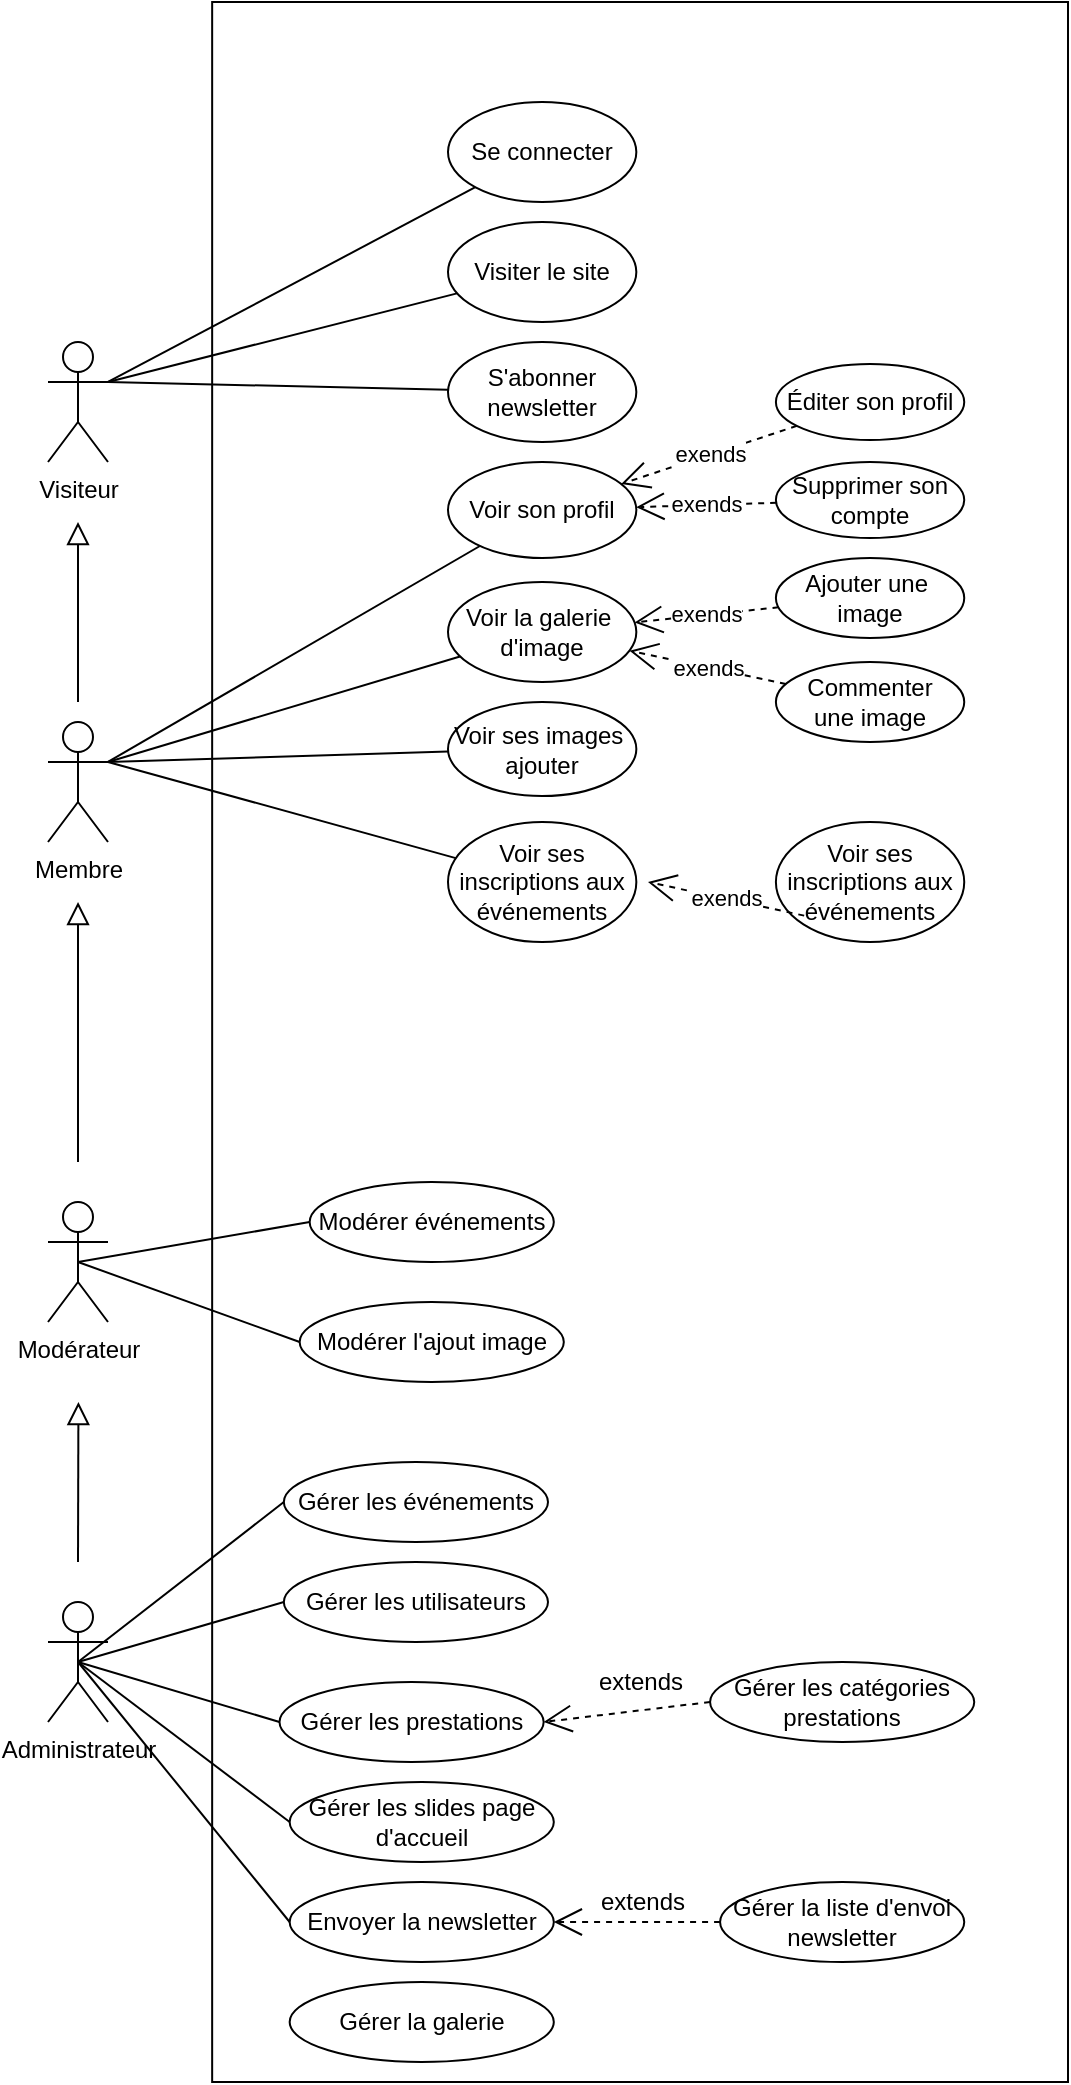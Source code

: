 <mxfile version="12.5.1" type="device"><diagram id="4_B6VYWw9bvhtnRted4v" name="Page-1"><mxGraphModel dx="815" dy="505" grid="1" gridSize="10" guides="1" tooltips="1" connect="1" arrows="1" fold="1" page="1" pageScale="1" pageWidth="827" pageHeight="1169" math="0" shadow="0"><root><mxCell id="0"/><mxCell id="1" parent="0"/><mxCell id="ojB8u_n5zXgxZFzfZ7V_-6" value="Modérateur" style="shape=umlActor;verticalLabelPosition=bottom;labelBackgroundColor=#ffffff;verticalAlign=top;html=1;outlineConnect=0;" parent="1" vertex="1"><mxGeometry x="100" y="660" width="30" height="60" as="geometry"/></mxCell><mxCell id="ojB8u_n5zXgxZFzfZ7V_-18" value="Administrateur" style="shape=umlActor;verticalLabelPosition=bottom;labelBackgroundColor=#ffffff;verticalAlign=top;html=1;outlineConnect=0;" parent="1" vertex="1"><mxGeometry x="100" y="860" width="30" height="60" as="geometry"/></mxCell><mxCell id="FLwlsprIiwjIkoELsXkJ-1" value="Visiteur" style="shape=umlActor;verticalLabelPosition=bottom;labelBackgroundColor=#ffffff;verticalAlign=top;html=1;outlineConnect=0;" parent="1" vertex="1"><mxGeometry x="100.0" y="230" width="30" height="60" as="geometry"/></mxCell><mxCell id="FLwlsprIiwjIkoELsXkJ-29" value="Extends" style="endArrow=block;endSize=9;endFill=0;strokeColor=#000000;html=1;labelBackgroundColor=#ffffff;noLabel=1;fontColor=none;" parent="1" edge="1"><mxGeometry width="160" relative="1" as="geometry"><mxPoint x="115" y="410" as="sourcePoint"/><mxPoint x="115" y="320" as="targetPoint"/></mxGeometry></mxCell><mxCell id="FLwlsprIiwjIkoELsXkJ-38" value="include" style="text;strokeColor=none;fillColor=none;align=center;verticalAlign=middle;rounded=0;fontColor=#000000;html=1;whiteSpace=wrap;labelBackgroundColor=#ffffff;" parent="1" vertex="1"><mxGeometry x="340" y="600" width="40" height="20" as="geometry"/></mxCell><mxCell id="Lsep51v2WRQ0A5iY_-xO-1" value="Membre&lt;br&gt;" style="shape=umlActor;verticalLabelPosition=bottom;labelBackgroundColor=#ffffff;verticalAlign=top;html=1;outlineConnect=0;" parent="1" vertex="1"><mxGeometry x="100" y="420" width="30" height="60" as="geometry"/></mxCell><mxCell id="Lsep51v2WRQ0A5iY_-xO-2" value="Extends" style="endArrow=block;endSize=9;endFill=0;strokeColor=#000000;html=1;labelBackgroundColor=#ffffff;noLabel=1;fontColor=none;" parent="1" edge="1"><mxGeometry width="160" relative="1" as="geometry"><mxPoint x="115" y="640" as="sourcePoint"/><mxPoint x="115.01" y="510" as="targetPoint"/></mxGeometry></mxCell><mxCell id="Lsep51v2WRQ0A5iY_-xO-3" value="Extends" style="endArrow=block;endSize=9;endFill=0;strokeColor=#000000;html=1;labelBackgroundColor=#ffffff;noLabel=1;fontColor=none;" parent="1" edge="1"><mxGeometry width="160" relative="1" as="geometry"><mxPoint x="115" y="840" as="sourcePoint"/><mxPoint x="115.21" y="760" as="targetPoint"/></mxGeometry></mxCell><mxCell id="Lsep51v2WRQ0A5iY_-xO-4" value="" style="rounded=0;whiteSpace=wrap;html=1;align=left;" parent="1" vertex="1"><mxGeometry x="182.08" y="60" width="427.92" height="1040" as="geometry"/></mxCell><mxCell id="Lsep51v2WRQ0A5iY_-xO-5" value="Se connecter" style="ellipse;whiteSpace=wrap;html=1;" parent="1" vertex="1"><mxGeometry x="300" y="110" width="94.17" height="50" as="geometry"/></mxCell><mxCell id="Lsep51v2WRQ0A5iY_-xO-10" value="Ajouter une&amp;nbsp;&lt;br&gt;image" style="ellipse;whiteSpace=wrap;html=1;" parent="1" vertex="1"><mxGeometry x="463.95" y="338" width="94.17" height="40" as="geometry"/></mxCell><mxCell id="Lsep51v2WRQ0A5iY_-xO-12" value="" style="endArrow=none;html=1;exitX=1;exitY=0.333;exitDx=0;exitDy=0;exitPerimeter=0;" parent="1" source="FLwlsprIiwjIkoELsXkJ-1" target="Lsep51v2WRQ0A5iY_-xO-5" edge="1"><mxGeometry width="50" height="50" relative="1" as="geometry"><mxPoint x="157" y="245.52" as="sourcePoint"/><mxPoint x="207" y="195.52" as="targetPoint"/></mxGeometry></mxCell><mxCell id="Lsep51v2WRQ0A5iY_-xO-13" value="Visiter le site" style="ellipse;whiteSpace=wrap;html=1;" parent="1" vertex="1"><mxGeometry x="300" y="170" width="94.17" height="50" as="geometry"/></mxCell><mxCell id="Lsep51v2WRQ0A5iY_-xO-16" value="" style="endArrow=none;html=1;exitX=1;exitY=0.333;exitDx=0;exitDy=0;exitPerimeter=0;" parent="1" source="FLwlsprIiwjIkoELsXkJ-1" target="Lsep51v2WRQ0A5iY_-xO-13" edge="1"><mxGeometry width="50" height="50" relative="1" as="geometry"><mxPoint x="125" y="270" as="sourcePoint"/><mxPoint x="215.83" y="220" as="targetPoint"/></mxGeometry></mxCell><mxCell id="i3AfS-DEk-ede9aZpvJn-1" value="Voir la galerie&amp;nbsp;&lt;br&gt;d'image" style="ellipse;whiteSpace=wrap;html=1;" parent="1" vertex="1"><mxGeometry x="300" y="350" width="94.17" height="50" as="geometry"/></mxCell><mxCell id="i3AfS-DEk-ede9aZpvJn-6" value="Voir ses inscriptions aux événements" style="ellipse;whiteSpace=wrap;html=1;" parent="1" vertex="1"><mxGeometry x="300" y="470" width="94.17" height="60" as="geometry"/></mxCell><mxCell id="i3AfS-DEk-ede9aZpvJn-7" value="Voir son profil" style="ellipse;whiteSpace=wrap;html=1;" parent="1" vertex="1"><mxGeometry x="300" y="290" width="94.17" height="48" as="geometry"/></mxCell><mxCell id="i3AfS-DEk-ede9aZpvJn-24" value="" style="endArrow=none;html=1;exitX=1;exitY=0.333;exitDx=0;exitDy=0;exitPerimeter=0;" parent="1" source="Lsep51v2WRQ0A5iY_-xO-1" target="i3AfS-DEk-ede9aZpvJn-1" edge="1"><mxGeometry width="50" height="50" relative="1" as="geometry"><mxPoint x="160" y="450" as="sourcePoint"/><mxPoint x="262.91" y="510" as="targetPoint"/></mxGeometry></mxCell><mxCell id="i3AfS-DEk-ede9aZpvJn-25" value="" style="endArrow=none;html=1;exitX=1;exitY=0.333;exitDx=0;exitDy=0;exitPerimeter=0;" parent="1" source="Lsep51v2WRQ0A5iY_-xO-1" target="i3AfS-DEk-ede9aZpvJn-6" edge="1"><mxGeometry width="50" height="50" relative="1" as="geometry"><mxPoint x="150" y="400" as="sourcePoint"/><mxPoint x="227.91" y="430" as="targetPoint"/></mxGeometry></mxCell><mxCell id="i3AfS-DEk-ede9aZpvJn-30" value="" style="endArrow=none;html=1;exitX=1;exitY=0.333;exitDx=0;exitDy=0;exitPerimeter=0;" parent="1" source="Lsep51v2WRQ0A5iY_-xO-1" target="i3AfS-DEk-ede9aZpvJn-7" edge="1"><mxGeometry width="50" height="50" relative="1" as="geometry"><mxPoint x="150" y="440" as="sourcePoint"/><mxPoint x="232.91" y="395" as="targetPoint"/></mxGeometry></mxCell><mxCell id="i3AfS-DEk-ede9aZpvJn-37" value="Modérer l'ajout image" style="ellipse;whiteSpace=wrap;html=1;" parent="1" vertex="1"><mxGeometry x="225.83" y="710" width="132.08" height="40" as="geometry"/></mxCell><mxCell id="i3AfS-DEk-ede9aZpvJn-40" value="" style="endArrow=none;html=1;exitX=0.5;exitY=0.5;exitDx=0;exitDy=0;exitPerimeter=0;entryX=0;entryY=0.5;entryDx=0;entryDy=0;" parent="1" source="ojB8u_n5zXgxZFzfZ7V_-6" target="i3AfS-DEk-ede9aZpvJn-37" edge="1"><mxGeometry width="50" height="50" relative="1" as="geometry"><mxPoint x="125" y="700" as="sourcePoint"/><mxPoint x="392.92" y="690" as="targetPoint"/></mxGeometry></mxCell><mxCell id="i3AfS-DEk-ede9aZpvJn-41" value="Gérer les prestations" style="ellipse;whiteSpace=wrap;html=1;" parent="1" vertex="1"><mxGeometry x="215.75" y="900" width="132.08" height="40" as="geometry"/></mxCell><mxCell id="i3AfS-DEk-ede9aZpvJn-42" value="Gérer les catégories prestations" style="ellipse;whiteSpace=wrap;html=1;" parent="1" vertex="1"><mxGeometry x="431.04" y="890" width="132.08" height="40" as="geometry"/></mxCell><mxCell id="i3AfS-DEk-ede9aZpvJn-43" value="" style="endArrow=none;html=1;exitX=0.5;exitY=0.5;exitDx=0;exitDy=0;exitPerimeter=0;entryX=0;entryY=0.5;entryDx=0;entryDy=0;" parent="1" source="ojB8u_n5zXgxZFzfZ7V_-18" target="i3AfS-DEk-ede9aZpvJn-41" edge="1"><mxGeometry width="50" height="50" relative="1" as="geometry"><mxPoint x="125" y="700" as="sourcePoint"/><mxPoint x="382.92" y="760" as="targetPoint"/></mxGeometry></mxCell><object label="Use" id="i3AfS-DEk-ede9aZpvJn-44"><mxCell style="endArrow=open;endSize=12;dashed=1;html=1;labelBackgroundColor=#ffffff;strokeColor=#000000;fontColor=none;entryX=1;entryY=0.5;entryDx=0;entryDy=0;noLabel=1;exitX=0;exitY=0.5;exitDx=0;exitDy=0;endFill=0;startArrow=none;startFill=0;startSize=12;" parent="1" source="i3AfS-DEk-ede9aZpvJn-42" target="i3AfS-DEk-ede9aZpvJn-41" edge="1"><mxGeometry width="160" relative="1" as="geometry"><mxPoint x="454.25" y="950" as="sourcePoint"/><mxPoint x="371.415" y="920" as="targetPoint"/><Array as="points"/></mxGeometry></mxCell></object><mxCell id="i3AfS-DEk-ede9aZpvJn-45" value="extends" style="text;html=1;align=center;verticalAlign=middle;resizable=0;points=[];autosize=1;" parent="1" vertex="1"><mxGeometry x="366.04" y="890" width="60" height="20" as="geometry"/></mxCell><mxCell id="i3AfS-DEk-ede9aZpvJn-46" value="Gérer les slides page d'accueil" style="ellipse;whiteSpace=wrap;html=1;" parent="1" vertex="1"><mxGeometry x="220.83" y="950" width="132.08" height="40" as="geometry"/></mxCell><mxCell id="i3AfS-DEk-ede9aZpvJn-47" value="" style="endArrow=none;html=1;exitX=0.5;exitY=0.5;exitDx=0;exitDy=0;exitPerimeter=0;entryX=0;entryY=0.5;entryDx=0;entryDy=0;" parent="1" source="ojB8u_n5zXgxZFzfZ7V_-18" target="i3AfS-DEk-ede9aZpvJn-46" edge="1"><mxGeometry width="50" height="50" relative="1" as="geometry"><mxPoint x="125" y="900" as="sourcePoint"/><mxPoint x="225.75" y="920" as="targetPoint"/></mxGeometry></mxCell><mxCell id="i3AfS-DEk-ede9aZpvJn-48" value="Gérer les utilisateurs" style="ellipse;whiteSpace=wrap;html=1;" parent="1" vertex="1"><mxGeometry x="217.92" y="840" width="132.08" height="40" as="geometry"/></mxCell><mxCell id="i3AfS-DEk-ede9aZpvJn-49" value="" style="endArrow=none;html=1;exitX=0.5;exitY=0.5;exitDx=0;exitDy=0;exitPerimeter=0;entryX=0;entryY=0.5;entryDx=0;entryDy=0;" parent="1" source="ojB8u_n5zXgxZFzfZ7V_-18" target="i3AfS-DEk-ede9aZpvJn-48" edge="1"><mxGeometry width="50" height="50" relative="1" as="geometry"><mxPoint x="125" y="900" as="sourcePoint"/><mxPoint x="225.75" y="920" as="targetPoint"/></mxGeometry></mxCell><mxCell id="i3AfS-DEk-ede9aZpvJn-53" value="Gérer les événements" style="ellipse;whiteSpace=wrap;html=1;" parent="1" vertex="1"><mxGeometry x="217.92" y="790" width="132.08" height="40" as="geometry"/></mxCell><mxCell id="i3AfS-DEk-ede9aZpvJn-55" value="" style="endArrow=none;html=1;exitX=0.5;exitY=0.5;exitDx=0;exitDy=0;exitPerimeter=0;entryX=0;entryY=0.5;entryDx=0;entryDy=0;" parent="1" source="ojB8u_n5zXgxZFzfZ7V_-18" target="i3AfS-DEk-ede9aZpvJn-53" edge="1"><mxGeometry width="50" height="50" relative="1" as="geometry"><mxPoint x="125" y="900" as="sourcePoint"/><mxPoint x="227.92" y="870" as="targetPoint"/></mxGeometry></mxCell><mxCell id="i3AfS-DEk-ede9aZpvJn-56" value="Modérer événements" style="ellipse;whiteSpace=wrap;html=1;" parent="1" vertex="1"><mxGeometry x="230.83" y="650" width="122.08" height="40" as="geometry"/></mxCell><mxCell id="i3AfS-DEk-ede9aZpvJn-57" value="" style="endArrow=none;html=1;exitX=0.5;exitY=0.5;exitDx=0;exitDy=0;exitPerimeter=0;entryX=0;entryY=0.5;entryDx=0;entryDy=0;" parent="1" source="ojB8u_n5zXgxZFzfZ7V_-6" target="i3AfS-DEk-ede9aZpvJn-56" edge="1"><mxGeometry width="50" height="50" relative="1" as="geometry"><mxPoint x="125" y="700" as="sourcePoint"/><mxPoint x="235.75" y="700" as="targetPoint"/></mxGeometry></mxCell><mxCell id="i3AfS-DEk-ede9aZpvJn-60" value="Envoyer la newsletter" style="ellipse;whiteSpace=wrap;html=1;" parent="1" vertex="1"><mxGeometry x="220.83" y="1000" width="132.08" height="40" as="geometry"/></mxCell><mxCell id="i3AfS-DEk-ede9aZpvJn-61" value="" style="endArrow=none;html=1;exitX=0.5;exitY=0.5;exitDx=0;exitDy=0;exitPerimeter=0;entryX=0;entryY=0.5;entryDx=0;entryDy=0;" parent="1" source="ojB8u_n5zXgxZFzfZ7V_-18" target="i3AfS-DEk-ede9aZpvJn-60" edge="1"><mxGeometry width="50" height="50" relative="1" as="geometry"><mxPoint x="125" y="900" as="sourcePoint"/><mxPoint x="225.75" y="970" as="targetPoint"/></mxGeometry></mxCell><object label="Use" id="i3AfS-DEk-ede9aZpvJn-62"><mxCell style="endArrow=open;endSize=12;dashed=1;html=1;labelBackgroundColor=#ffffff;strokeColor=#000000;fontColor=none;entryX=1;entryY=0.5;entryDx=0;entryDy=0;noLabel=1;exitX=0;exitY=0.5;exitDx=0;exitDy=0;endFill=0;startArrow=none;startFill=0;startSize=12;" parent="1" source="i3AfS-DEk-ede9aZpvJn-63" target="i3AfS-DEk-ede9aZpvJn-60" edge="1"><mxGeometry width="160" relative="1" as="geometry"><mxPoint x="441.12" y="1019.58" as="sourcePoint"/><mxPoint x="357.91" y="1019.58" as="targetPoint"/><Array as="points"/></mxGeometry></mxCell></object><mxCell id="i3AfS-DEk-ede9aZpvJn-63" value="Gérer la liste d'envoi newsletter" style="ellipse;whiteSpace=wrap;html=1;" parent="1" vertex="1"><mxGeometry x="436.04" y="1000" width="122.08" height="40" as="geometry"/></mxCell><mxCell id="i3AfS-DEk-ede9aZpvJn-64" value="extends" style="text;html=1;align=center;verticalAlign=middle;resizable=0;points=[];autosize=1;" parent="1" vertex="1"><mxGeometry x="367.09" y="1000" width="60" height="20" as="geometry"/></mxCell><mxCell id="tQJGOToBi1TkjqmmQQm2-1" value="Gérer la galerie" style="ellipse;whiteSpace=wrap;html=1;" vertex="1" parent="1"><mxGeometry x="220.83" y="1050" width="132.08" height="40" as="geometry"/></mxCell><mxCell id="tQJGOToBi1TkjqmmQQm2-2" value="Voir ses images&amp;nbsp;&lt;br&gt;ajouter" style="ellipse;whiteSpace=wrap;html=1;" vertex="1" parent="1"><mxGeometry x="300" y="410" width="94.17" height="47" as="geometry"/></mxCell><mxCell id="tQJGOToBi1TkjqmmQQm2-3" value="" style="endArrow=none;html=1;entryX=1;entryY=0.333;entryDx=0;entryDy=0;entryPerimeter=0;" edge="1" parent="1" source="tQJGOToBi1TkjqmmQQm2-2" target="Lsep51v2WRQ0A5iY_-xO-1"><mxGeometry width="50" height="50" relative="1" as="geometry"><mxPoint x="160" y="750" as="sourcePoint"/><mxPoint x="150" y="470" as="targetPoint"/></mxGeometry></mxCell><mxCell id="tQJGOToBi1TkjqmmQQm2-5" value="Supprimer son compte" style="ellipse;whiteSpace=wrap;html=1;" vertex="1" parent="1"><mxGeometry x="463.95" y="290" width="94.17" height="38" as="geometry"/></mxCell><mxCell id="tQJGOToBi1TkjqmmQQm2-6" value="Éditer son profil" style="ellipse;whiteSpace=wrap;html=1;" vertex="1" parent="1"><mxGeometry x="463.95" y="241" width="94.17" height="38" as="geometry"/></mxCell><mxCell id="tQJGOToBi1TkjqmmQQm2-9" value="exends" style="endArrow=open;endSize=12;dashed=1;html=1;" edge="1" parent="1" source="Lsep51v2WRQ0A5iY_-xO-10" target="i3AfS-DEk-ede9aZpvJn-1"><mxGeometry width="160" relative="1" as="geometry"><mxPoint x="100" y="837" as="sourcePoint"/><mxPoint x="90" y="497" as="targetPoint"/></mxGeometry></mxCell><mxCell id="tQJGOToBi1TkjqmmQQm2-10" value="Commenter&lt;br&gt;une image" style="ellipse;whiteSpace=wrap;html=1;" vertex="1" parent="1"><mxGeometry x="463.95" y="390" width="94.17" height="40" as="geometry"/></mxCell><mxCell id="tQJGOToBi1TkjqmmQQm2-12" value="exends" style="endArrow=open;endSize=12;dashed=1;html=1;" edge="1" parent="1" source="tQJGOToBi1TkjqmmQQm2-5" target="i3AfS-DEk-ede9aZpvJn-7"><mxGeometry width="160" relative="1" as="geometry"><mxPoint x="450.0" y="430" as="sourcePoint"/><mxPoint x="350.0" y="430" as="targetPoint"/></mxGeometry></mxCell><mxCell id="tQJGOToBi1TkjqmmQQm2-13" value="exends" style="endArrow=open;endSize=12;dashed=1;html=1;" edge="1" parent="1" source="tQJGOToBi1TkjqmmQQm2-10" target="i3AfS-DEk-ede9aZpvJn-1"><mxGeometry width="160" relative="1" as="geometry"><mxPoint x="460.0" y="440" as="sourcePoint"/><mxPoint x="360.0" y="440" as="targetPoint"/></mxGeometry></mxCell><mxCell id="tQJGOToBi1TkjqmmQQm2-14" value="exends" style="endArrow=open;endSize=12;dashed=1;html=1;" edge="1" parent="1" source="tQJGOToBi1TkjqmmQQm2-6" target="i3AfS-DEk-ede9aZpvJn-7"><mxGeometry width="160" relative="1" as="geometry"><mxPoint x="470.0" y="450" as="sourcePoint"/><mxPoint x="370.0" y="450" as="targetPoint"/></mxGeometry></mxCell><mxCell id="tQJGOToBi1TkjqmmQQm2-18" value="S'abonner newsletter" style="ellipse;whiteSpace=wrap;html=1;" vertex="1" parent="1"><mxGeometry x="300" y="230" width="94.17" height="50" as="geometry"/></mxCell><mxCell id="tQJGOToBi1TkjqmmQQm2-19" value="" style="endArrow=none;html=1;exitX=1;exitY=0.333;exitDx=0;exitDy=0;exitPerimeter=0;" edge="1" parent="1" source="FLwlsprIiwjIkoELsXkJ-1" target="tQJGOToBi1TkjqmmQQm2-18"><mxGeometry width="50" height="50" relative="1" as="geometry"><mxPoint x="140" y="260" as="sourcePoint"/><mxPoint x="325.209" y="174.72" as="targetPoint"/></mxGeometry></mxCell><mxCell id="tQJGOToBi1TkjqmmQQm2-20" value="Voir ses inscriptions aux événements" style="ellipse;whiteSpace=wrap;html=1;" vertex="1" parent="1"><mxGeometry x="463.95" y="470" width="94.17" height="60" as="geometry"/></mxCell><mxCell id="tQJGOToBi1TkjqmmQQm2-21" value="exends" style="endArrow=open;endSize=12;dashed=1;html=1;" edge="1" parent="1"><mxGeometry width="160" relative="1" as="geometry"><mxPoint x="478.091" y="516.817" as="sourcePoint"/><mxPoint x="400.002" y="500.002" as="targetPoint"/></mxGeometry></mxCell></root></mxGraphModel></diagram></mxfile>